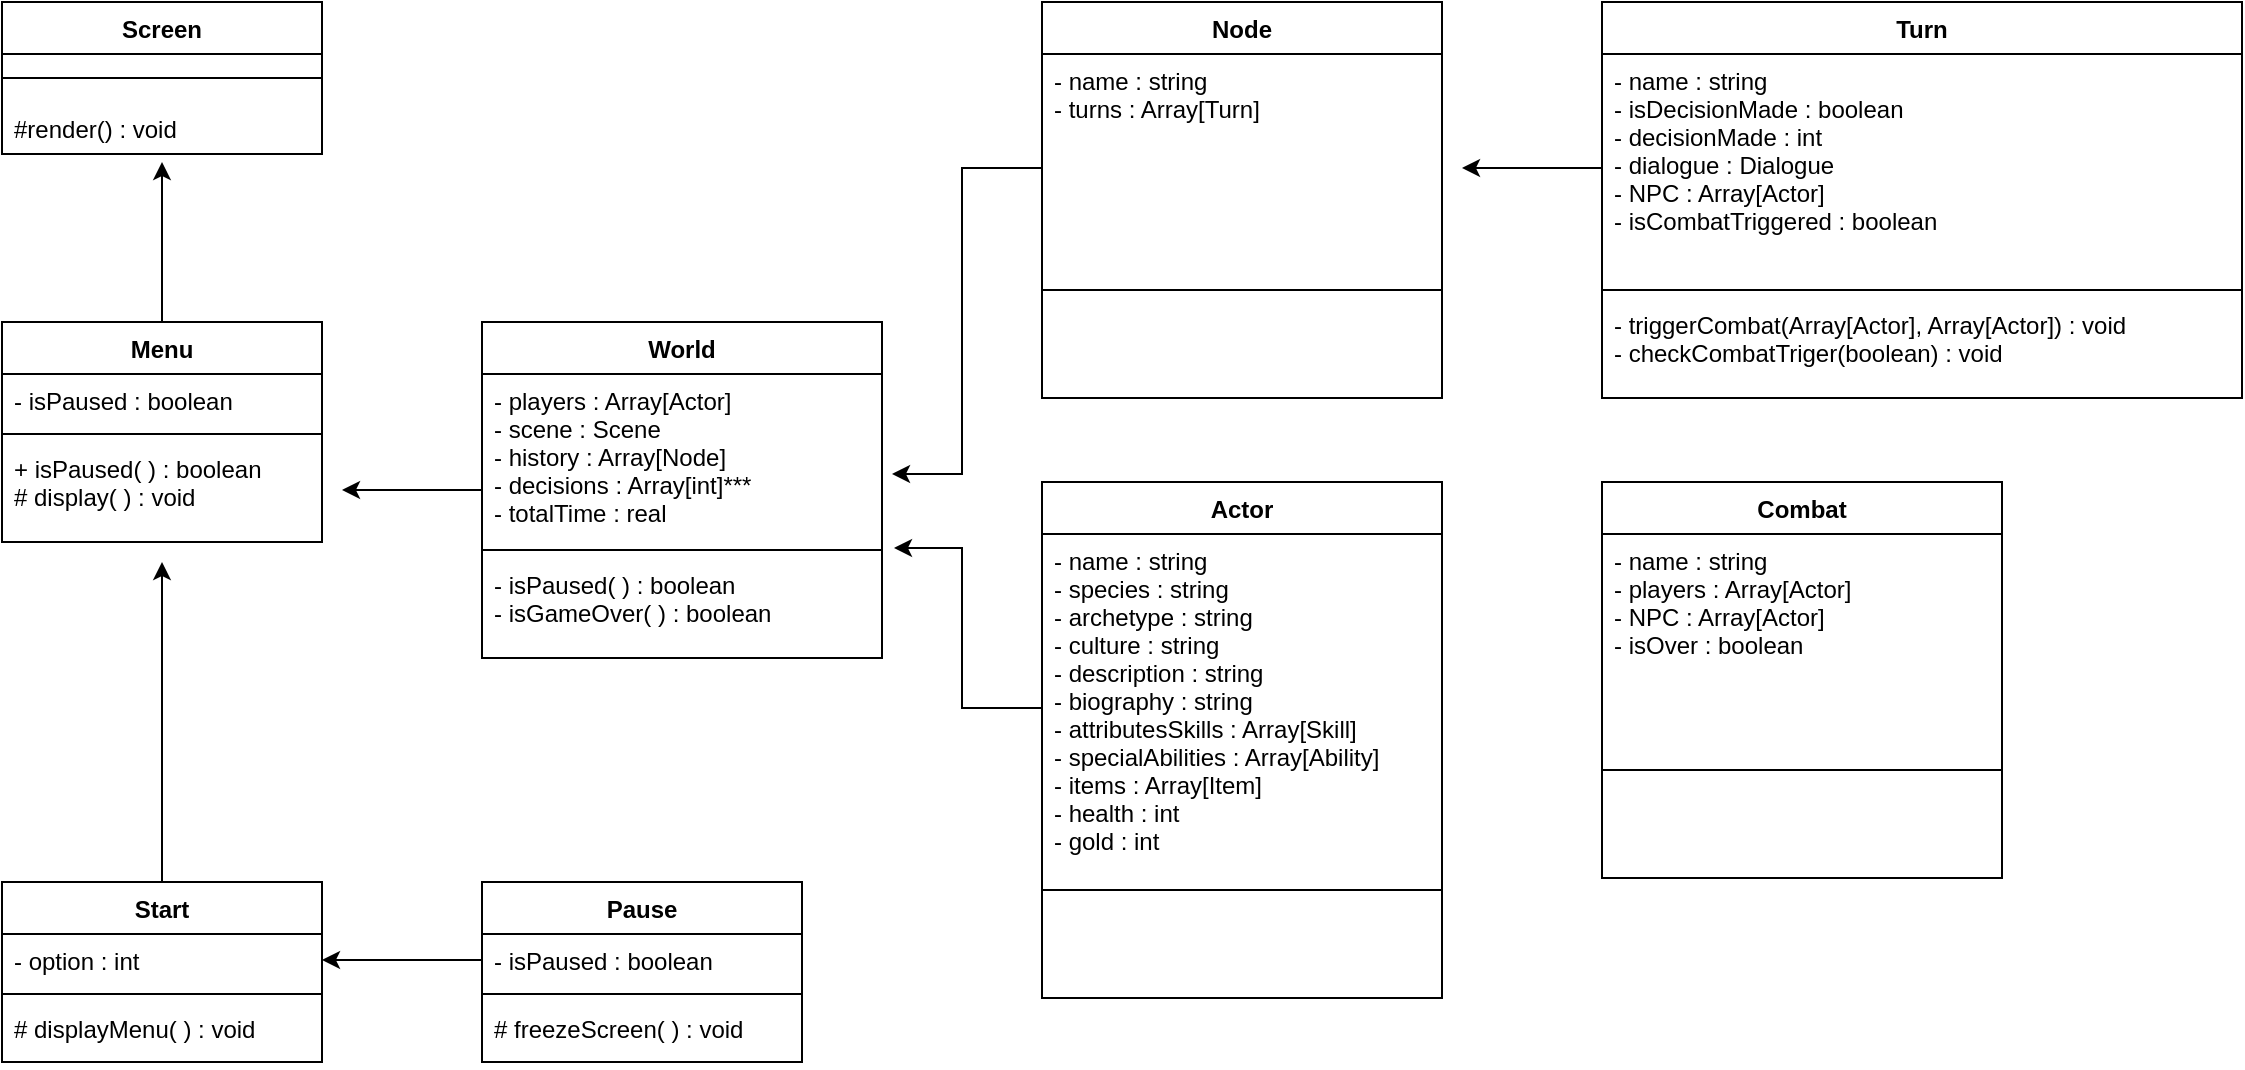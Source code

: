 <mxfile version="15.1.4" type="device"><diagram id="xW0AuCvtYlSwvP6p1N3G" name="Page-1"><mxGraphModel dx="1030" dy="503" grid="1" gridSize="10" guides="1" tooltips="1" connect="1" arrows="1" fold="1" page="1" pageScale="1" pageWidth="827" pageHeight="1169" math="0" shadow="0"><root><mxCell id="0"/><mxCell id="1" parent="0"/><mxCell id="ena35vlSpfLmdi46gEl--1" value="Screen" style="swimlane;fontStyle=1;align=center;verticalAlign=top;childLayout=stackLayout;horizontal=1;startSize=26;horizontalStack=0;resizeParent=1;resizeParentMax=0;resizeLast=0;collapsible=1;marginBottom=0;" vertex="1" parent="1"><mxGeometry x="40" y="40" width="160" height="76" as="geometry"/></mxCell><mxCell id="ena35vlSpfLmdi46gEl--3" value="" style="line;strokeWidth=1;fillColor=none;align=left;verticalAlign=middle;spacingTop=-1;spacingLeft=3;spacingRight=3;rotatable=0;labelPosition=right;points=[];portConstraint=eastwest;" vertex="1" parent="ena35vlSpfLmdi46gEl--1"><mxGeometry y="26" width="160" height="24" as="geometry"/></mxCell><mxCell id="ena35vlSpfLmdi46gEl--4" value="#render() : void" style="text;strokeColor=none;fillColor=none;align=left;verticalAlign=top;spacingLeft=4;spacingRight=4;overflow=hidden;rotatable=0;points=[[0,0.5],[1,0.5]];portConstraint=eastwest;" vertex="1" parent="ena35vlSpfLmdi46gEl--1"><mxGeometry y="50" width="160" height="26" as="geometry"/></mxCell><mxCell id="ena35vlSpfLmdi46gEl--9" style="edgeStyle=orthogonalEdgeStyle;rounded=0;orthogonalLoop=1;jettySize=auto;html=1;" edge="1" parent="1" source="ena35vlSpfLmdi46gEl--5"><mxGeometry relative="1" as="geometry"><mxPoint x="120" y="120" as="targetPoint"/></mxGeometry></mxCell><mxCell id="ena35vlSpfLmdi46gEl--5" value="Menu" style="swimlane;fontStyle=1;align=center;verticalAlign=top;childLayout=stackLayout;horizontal=1;startSize=26;horizontalStack=0;resizeParent=1;resizeParentMax=0;resizeLast=0;collapsible=1;marginBottom=0;" vertex="1" parent="1"><mxGeometry x="40" y="200" width="160" height="110" as="geometry"/></mxCell><mxCell id="ena35vlSpfLmdi46gEl--6" value="- isPaused : boolean" style="text;strokeColor=none;fillColor=none;align=left;verticalAlign=top;spacingLeft=4;spacingRight=4;overflow=hidden;rotatable=0;points=[[0,0.5],[1,0.5]];portConstraint=eastwest;" vertex="1" parent="ena35vlSpfLmdi46gEl--5"><mxGeometry y="26" width="160" height="26" as="geometry"/></mxCell><mxCell id="ena35vlSpfLmdi46gEl--7" value="" style="line;strokeWidth=1;fillColor=none;align=left;verticalAlign=middle;spacingTop=-1;spacingLeft=3;spacingRight=3;rotatable=0;labelPosition=right;points=[];portConstraint=eastwest;" vertex="1" parent="ena35vlSpfLmdi46gEl--5"><mxGeometry y="52" width="160" height="8" as="geometry"/></mxCell><mxCell id="ena35vlSpfLmdi46gEl--8" value="+ isPaused( ) : boolean&#xA;# display( ) : void&#xA;" style="text;strokeColor=none;fillColor=none;align=left;verticalAlign=top;spacingLeft=4;spacingRight=4;overflow=hidden;rotatable=0;points=[[0,0.5],[1,0.5]];portConstraint=eastwest;" vertex="1" parent="ena35vlSpfLmdi46gEl--5"><mxGeometry y="60" width="160" height="50" as="geometry"/></mxCell><mxCell id="ena35vlSpfLmdi46gEl--14" style="edgeStyle=orthogonalEdgeStyle;rounded=0;orthogonalLoop=1;jettySize=auto;html=1;" edge="1" parent="1" source="ena35vlSpfLmdi46gEl--10"><mxGeometry relative="1" as="geometry"><mxPoint x="210" y="284" as="targetPoint"/></mxGeometry></mxCell><mxCell id="ena35vlSpfLmdi46gEl--10" value="World" style="swimlane;fontStyle=1;align=center;verticalAlign=top;childLayout=stackLayout;horizontal=1;startSize=26;horizontalStack=0;resizeParent=1;resizeParentMax=0;resizeLast=0;collapsible=1;marginBottom=0;" vertex="1" parent="1"><mxGeometry x="280" y="200" width="200" height="168" as="geometry"/></mxCell><mxCell id="ena35vlSpfLmdi46gEl--11" value="- players : Array[Actor]&#xA;- scene : Scene&#xA;- history : Array[Node]&#xA;- decisions : Array[int]***&#xA;- totalTime : real&#xA;&#xA;&#xA;" style="text;strokeColor=none;fillColor=none;align=left;verticalAlign=top;spacingLeft=4;spacingRight=4;overflow=hidden;rotatable=0;points=[[0,0.5],[1,0.5]];portConstraint=eastwest;" vertex="1" parent="ena35vlSpfLmdi46gEl--10"><mxGeometry y="26" width="200" height="84" as="geometry"/></mxCell><mxCell id="ena35vlSpfLmdi46gEl--12" value="" style="line;strokeWidth=1;fillColor=none;align=left;verticalAlign=middle;spacingTop=-1;spacingLeft=3;spacingRight=3;rotatable=0;labelPosition=right;points=[];portConstraint=eastwest;" vertex="1" parent="ena35vlSpfLmdi46gEl--10"><mxGeometry y="110" width="200" height="8" as="geometry"/></mxCell><mxCell id="ena35vlSpfLmdi46gEl--13" value="- isPaused( ) : boolean&#xA;- isGameOver( ) : boolean &#xA;" style="text;strokeColor=none;fillColor=none;align=left;verticalAlign=top;spacingLeft=4;spacingRight=4;overflow=hidden;rotatable=0;points=[[0,0.5],[1,0.5]];portConstraint=eastwest;" vertex="1" parent="ena35vlSpfLmdi46gEl--10"><mxGeometry y="118" width="200" height="50" as="geometry"/></mxCell><mxCell id="ena35vlSpfLmdi46gEl--27" style="edgeStyle=orthogonalEdgeStyle;rounded=0;orthogonalLoop=1;jettySize=auto;html=1;" edge="1" parent="1" source="ena35vlSpfLmdi46gEl--19"><mxGeometry relative="1" as="geometry"><mxPoint x="120" y="320" as="targetPoint"/></mxGeometry></mxCell><mxCell id="ena35vlSpfLmdi46gEl--19" value="Start" style="swimlane;fontStyle=1;align=center;verticalAlign=top;childLayout=stackLayout;horizontal=1;startSize=26;horizontalStack=0;resizeParent=1;resizeParentMax=0;resizeLast=0;collapsible=1;marginBottom=0;" vertex="1" parent="1"><mxGeometry x="40" y="480" width="160" height="90" as="geometry"/></mxCell><mxCell id="ena35vlSpfLmdi46gEl--20" value="- option : int" style="text;strokeColor=none;fillColor=none;align=left;verticalAlign=top;spacingLeft=4;spacingRight=4;overflow=hidden;rotatable=0;points=[[0,0.5],[1,0.5]];portConstraint=eastwest;" vertex="1" parent="ena35vlSpfLmdi46gEl--19"><mxGeometry y="26" width="160" height="26" as="geometry"/></mxCell><mxCell id="ena35vlSpfLmdi46gEl--21" value="" style="line;strokeWidth=1;fillColor=none;align=left;verticalAlign=middle;spacingTop=-1;spacingLeft=3;spacingRight=3;rotatable=0;labelPosition=right;points=[];portConstraint=eastwest;" vertex="1" parent="ena35vlSpfLmdi46gEl--19"><mxGeometry y="52" width="160" height="8" as="geometry"/></mxCell><mxCell id="ena35vlSpfLmdi46gEl--22" value="# displayMenu( ) : void" style="text;strokeColor=none;fillColor=none;align=left;verticalAlign=top;spacingLeft=4;spacingRight=4;overflow=hidden;rotatable=0;points=[[0,0.5],[1,0.5]];portConstraint=eastwest;" vertex="1" parent="ena35vlSpfLmdi46gEl--19"><mxGeometry y="60" width="160" height="30" as="geometry"/></mxCell><mxCell id="ena35vlSpfLmdi46gEl--23" value="Pause" style="swimlane;fontStyle=1;align=center;verticalAlign=top;childLayout=stackLayout;horizontal=1;startSize=26;horizontalStack=0;resizeParent=1;resizeParentMax=0;resizeLast=0;collapsible=1;marginBottom=0;" vertex="1" parent="1"><mxGeometry x="280" y="480" width="160" height="90" as="geometry"/></mxCell><mxCell id="ena35vlSpfLmdi46gEl--24" value="- isPaused : boolean" style="text;strokeColor=none;fillColor=none;align=left;verticalAlign=top;spacingLeft=4;spacingRight=4;overflow=hidden;rotatable=0;points=[[0,0.5],[1,0.5]];portConstraint=eastwest;" vertex="1" parent="ena35vlSpfLmdi46gEl--23"><mxGeometry y="26" width="160" height="26" as="geometry"/></mxCell><mxCell id="ena35vlSpfLmdi46gEl--25" value="" style="line;strokeWidth=1;fillColor=none;align=left;verticalAlign=middle;spacingTop=-1;spacingLeft=3;spacingRight=3;rotatable=0;labelPosition=right;points=[];portConstraint=eastwest;" vertex="1" parent="ena35vlSpfLmdi46gEl--23"><mxGeometry y="52" width="160" height="8" as="geometry"/></mxCell><mxCell id="ena35vlSpfLmdi46gEl--26" value="# freezeScreen( ) : void" style="text;strokeColor=none;fillColor=none;align=left;verticalAlign=top;spacingLeft=4;spacingRight=4;overflow=hidden;rotatable=0;points=[[0,0.5],[1,0.5]];portConstraint=eastwest;" vertex="1" parent="ena35vlSpfLmdi46gEl--23"><mxGeometry y="60" width="160" height="30" as="geometry"/></mxCell><mxCell id="ena35vlSpfLmdi46gEl--28" style="edgeStyle=orthogonalEdgeStyle;rounded=0;orthogonalLoop=1;jettySize=auto;html=1;entryX=1;entryY=0.5;entryDx=0;entryDy=0;" edge="1" parent="1" source="ena35vlSpfLmdi46gEl--24" target="ena35vlSpfLmdi46gEl--20"><mxGeometry relative="1" as="geometry"/></mxCell><mxCell id="ena35vlSpfLmdi46gEl--29" value="Actor" style="swimlane;fontStyle=1;align=center;verticalAlign=top;childLayout=stackLayout;horizontal=1;startSize=26;horizontalStack=0;resizeParent=1;resizeParentMax=0;resizeLast=0;collapsible=1;marginBottom=0;" vertex="1" parent="1"><mxGeometry x="560" y="280" width="200" height="258" as="geometry"/></mxCell><mxCell id="ena35vlSpfLmdi46gEl--30" value="- name : string&#xA;- species : string&#xA;- archetype : string&#xA;- culture : string&#xA;- description : string&#xA;- biography : string&#xA;- attributesSkills : Array[Skill]&#xA;- specialAbilities : Array[Ability]&#xA;- items : Array[Item]&#xA;- health : int&#xA;- gold : int&#xA;&#xA;" style="text;strokeColor=none;fillColor=none;align=left;verticalAlign=top;spacingLeft=4;spacingRight=4;overflow=hidden;rotatable=0;points=[[0,0.5],[1,0.5]];portConstraint=eastwest;" vertex="1" parent="ena35vlSpfLmdi46gEl--29"><mxGeometry y="26" width="200" height="174" as="geometry"/></mxCell><mxCell id="ena35vlSpfLmdi46gEl--31" value="" style="line;strokeWidth=1;fillColor=none;align=left;verticalAlign=middle;spacingTop=-1;spacingLeft=3;spacingRight=3;rotatable=0;labelPosition=right;points=[];portConstraint=eastwest;" vertex="1" parent="ena35vlSpfLmdi46gEl--29"><mxGeometry y="200" width="200" height="8" as="geometry"/></mxCell><mxCell id="ena35vlSpfLmdi46gEl--32" value=" &#xA;" style="text;strokeColor=none;fillColor=none;align=left;verticalAlign=top;spacingLeft=4;spacingRight=4;overflow=hidden;rotatable=0;points=[[0,0.5],[1,0.5]];portConstraint=eastwest;" vertex="1" parent="ena35vlSpfLmdi46gEl--29"><mxGeometry y="208" width="200" height="50" as="geometry"/></mxCell><mxCell id="ena35vlSpfLmdi46gEl--34" style="edgeStyle=orthogonalEdgeStyle;rounded=0;orthogonalLoop=1;jettySize=auto;html=1;entryX=1.03;entryY=-0.1;entryDx=0;entryDy=0;entryPerimeter=0;" edge="1" parent="1" source="ena35vlSpfLmdi46gEl--30" target="ena35vlSpfLmdi46gEl--13"><mxGeometry relative="1" as="geometry"/></mxCell><mxCell id="ena35vlSpfLmdi46gEl--35" value="Turn" style="swimlane;fontStyle=1;align=center;verticalAlign=top;childLayout=stackLayout;horizontal=1;startSize=26;horizontalStack=0;resizeParent=1;resizeParentMax=0;resizeLast=0;collapsible=1;marginBottom=0;" vertex="1" parent="1"><mxGeometry x="840" y="40" width="320" height="198" as="geometry"/></mxCell><mxCell id="ena35vlSpfLmdi46gEl--36" value="- name : string&#xA;- isDecisionMade : boolean&#xA;- decisionMade : int&#xA;- dialogue : Dialogue&#xA;- NPC : Array[Actor]&#xA;- isCombatTriggered : boolean&#xA;" style="text;strokeColor=none;fillColor=none;align=left;verticalAlign=top;spacingLeft=4;spacingRight=4;overflow=hidden;rotatable=0;points=[[0,0.5],[1,0.5]];portConstraint=eastwest;" vertex="1" parent="ena35vlSpfLmdi46gEl--35"><mxGeometry y="26" width="320" height="114" as="geometry"/></mxCell><mxCell id="ena35vlSpfLmdi46gEl--37" value="" style="line;strokeWidth=1;fillColor=none;align=left;verticalAlign=middle;spacingTop=-1;spacingLeft=3;spacingRight=3;rotatable=0;labelPosition=right;points=[];portConstraint=eastwest;" vertex="1" parent="ena35vlSpfLmdi46gEl--35"><mxGeometry y="140" width="320" height="8" as="geometry"/></mxCell><mxCell id="ena35vlSpfLmdi46gEl--38" value="- triggerCombat(Array[Actor], Array[Actor]) : void&#xA;- checkCombatTriger(boolean) : void&#xA;" style="text;strokeColor=none;fillColor=none;align=left;verticalAlign=top;spacingLeft=4;spacingRight=4;overflow=hidden;rotatable=0;points=[[0,0.5],[1,0.5]];portConstraint=eastwest;" vertex="1" parent="ena35vlSpfLmdi46gEl--35"><mxGeometry y="148" width="320" height="50" as="geometry"/></mxCell><mxCell id="ena35vlSpfLmdi46gEl--39" value="Node" style="swimlane;fontStyle=1;align=center;verticalAlign=top;childLayout=stackLayout;horizontal=1;startSize=26;horizontalStack=0;resizeParent=1;resizeParentMax=0;resizeLast=0;collapsible=1;marginBottom=0;" vertex="1" parent="1"><mxGeometry x="560" y="40" width="200" height="198" as="geometry"/></mxCell><mxCell id="ena35vlSpfLmdi46gEl--40" value="- name : string&#xA;- turns : Array[Turn]&#xA;&#xA;" style="text;strokeColor=none;fillColor=none;align=left;verticalAlign=top;spacingLeft=4;spacingRight=4;overflow=hidden;rotatable=0;points=[[0,0.5],[1,0.5]];portConstraint=eastwest;" vertex="1" parent="ena35vlSpfLmdi46gEl--39"><mxGeometry y="26" width="200" height="114" as="geometry"/></mxCell><mxCell id="ena35vlSpfLmdi46gEl--41" value="" style="line;strokeWidth=1;fillColor=none;align=left;verticalAlign=middle;spacingTop=-1;spacingLeft=3;spacingRight=3;rotatable=0;labelPosition=right;points=[];portConstraint=eastwest;" vertex="1" parent="ena35vlSpfLmdi46gEl--39"><mxGeometry y="140" width="200" height="8" as="geometry"/></mxCell><mxCell id="ena35vlSpfLmdi46gEl--42" value=" &#xA;" style="text;strokeColor=none;fillColor=none;align=left;verticalAlign=top;spacingLeft=4;spacingRight=4;overflow=hidden;rotatable=0;points=[[0,0.5],[1,0.5]];portConstraint=eastwest;" vertex="1" parent="ena35vlSpfLmdi46gEl--39"><mxGeometry y="148" width="200" height="50" as="geometry"/></mxCell><mxCell id="ena35vlSpfLmdi46gEl--43" style="edgeStyle=orthogonalEdgeStyle;rounded=0;orthogonalLoop=1;jettySize=auto;html=1;" edge="1" parent="1" source="ena35vlSpfLmdi46gEl--36"><mxGeometry relative="1" as="geometry"><mxPoint x="770" y="123" as="targetPoint"/></mxGeometry></mxCell><mxCell id="ena35vlSpfLmdi46gEl--44" style="edgeStyle=orthogonalEdgeStyle;rounded=0;orthogonalLoop=1;jettySize=auto;html=1;entryX=1.025;entryY=0.595;entryDx=0;entryDy=0;entryPerimeter=0;" edge="1" parent="1" source="ena35vlSpfLmdi46gEl--40" target="ena35vlSpfLmdi46gEl--11"><mxGeometry relative="1" as="geometry"/></mxCell><mxCell id="ena35vlSpfLmdi46gEl--45" value="Combat" style="swimlane;fontStyle=1;align=center;verticalAlign=top;childLayout=stackLayout;horizontal=1;startSize=26;horizontalStack=0;resizeParent=1;resizeParentMax=0;resizeLast=0;collapsible=1;marginBottom=0;" vertex="1" parent="1"><mxGeometry x="840" y="280" width="200" height="198" as="geometry"/></mxCell><mxCell id="ena35vlSpfLmdi46gEl--46" value="- name : string&#xA;- players : Array[Actor]&#xA;- NPC : Array[Actor]&#xA;- isOver : boolean&#xA;&#xA;&#xA;" style="text;strokeColor=none;fillColor=none;align=left;verticalAlign=top;spacingLeft=4;spacingRight=4;overflow=hidden;rotatable=0;points=[[0,0.5],[1,0.5]];portConstraint=eastwest;" vertex="1" parent="ena35vlSpfLmdi46gEl--45"><mxGeometry y="26" width="200" height="114" as="geometry"/></mxCell><mxCell id="ena35vlSpfLmdi46gEl--47" value="" style="line;strokeWidth=1;fillColor=none;align=left;verticalAlign=middle;spacingTop=-1;spacingLeft=3;spacingRight=3;rotatable=0;labelPosition=right;points=[];portConstraint=eastwest;" vertex="1" parent="ena35vlSpfLmdi46gEl--45"><mxGeometry y="140" width="200" height="8" as="geometry"/></mxCell><mxCell id="ena35vlSpfLmdi46gEl--48" value=" &#xA;" style="text;strokeColor=none;fillColor=none;align=left;verticalAlign=top;spacingLeft=4;spacingRight=4;overflow=hidden;rotatable=0;points=[[0,0.5],[1,0.5]];portConstraint=eastwest;" vertex="1" parent="ena35vlSpfLmdi46gEl--45"><mxGeometry y="148" width="200" height="50" as="geometry"/></mxCell></root></mxGraphModel></diagram></mxfile>